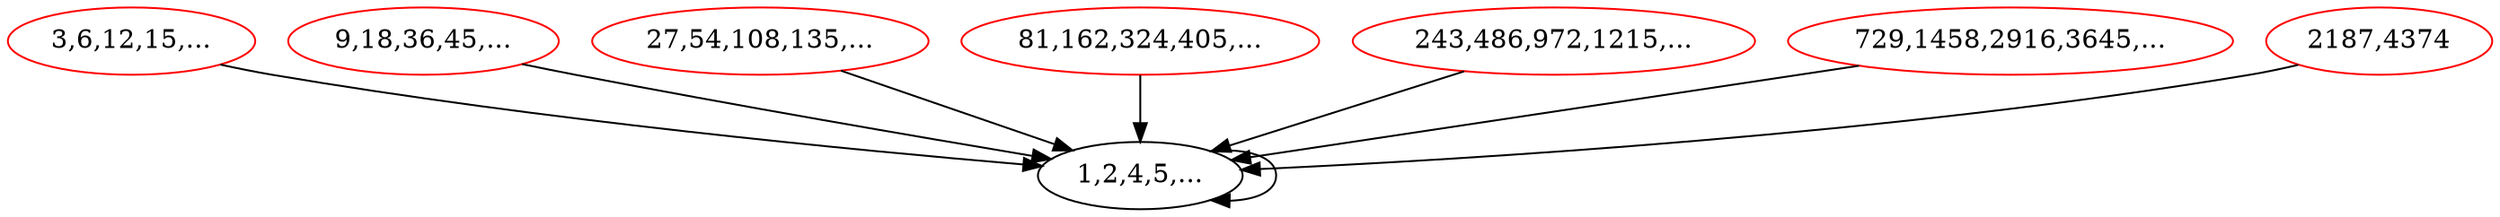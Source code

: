 digraph G {
0[label="1,2,4,5,...", color="black", bgcolor="lightgrey"];
1[label="3,6,12,15,...", color="red", bgcolor="red"];
2[label="9,18,36,45,...", color="red", bgcolor="red"];
3[label="27,54,108,135,...", color="red", bgcolor="red"];
4[label="81,162,324,405,...", color="red", bgcolor="red"];
5[label="243,486,972,1215,...", color="red", bgcolor="red"];
6[label="729,1458,2916,3645,...", color="red", bgcolor="red"];
7[label="2187,4374", color="red", bgcolor="red"];
0->0 ;
1->0 ;
2->0 ;
3->0 ;
4->0 ;
5->0 ;
6->0 ;
7->0 ;
}
